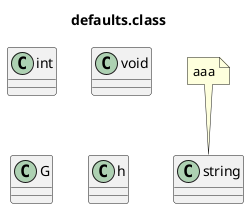 @startuml
title defaults.class
class int { 
 } 
class void { 
 } 
class G { 
 } 
class string { 
 } 
note top of string
aaa
end note

'aaaa fgggg
class h { 
 } 
 

@enduml
